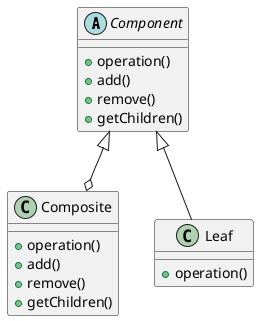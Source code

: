@startuml

abstract class Component
class Composite
class Leaf


Component : +operation()
Component : +add()
Component : +remove()
Component : +getChildren()
Composite : +operation()
Composite : +add()
Composite : +remove()
Composite : +getChildren()

Leaf : +operation()

Component <|--o Composite
Component <|-- Leaf






@enduml